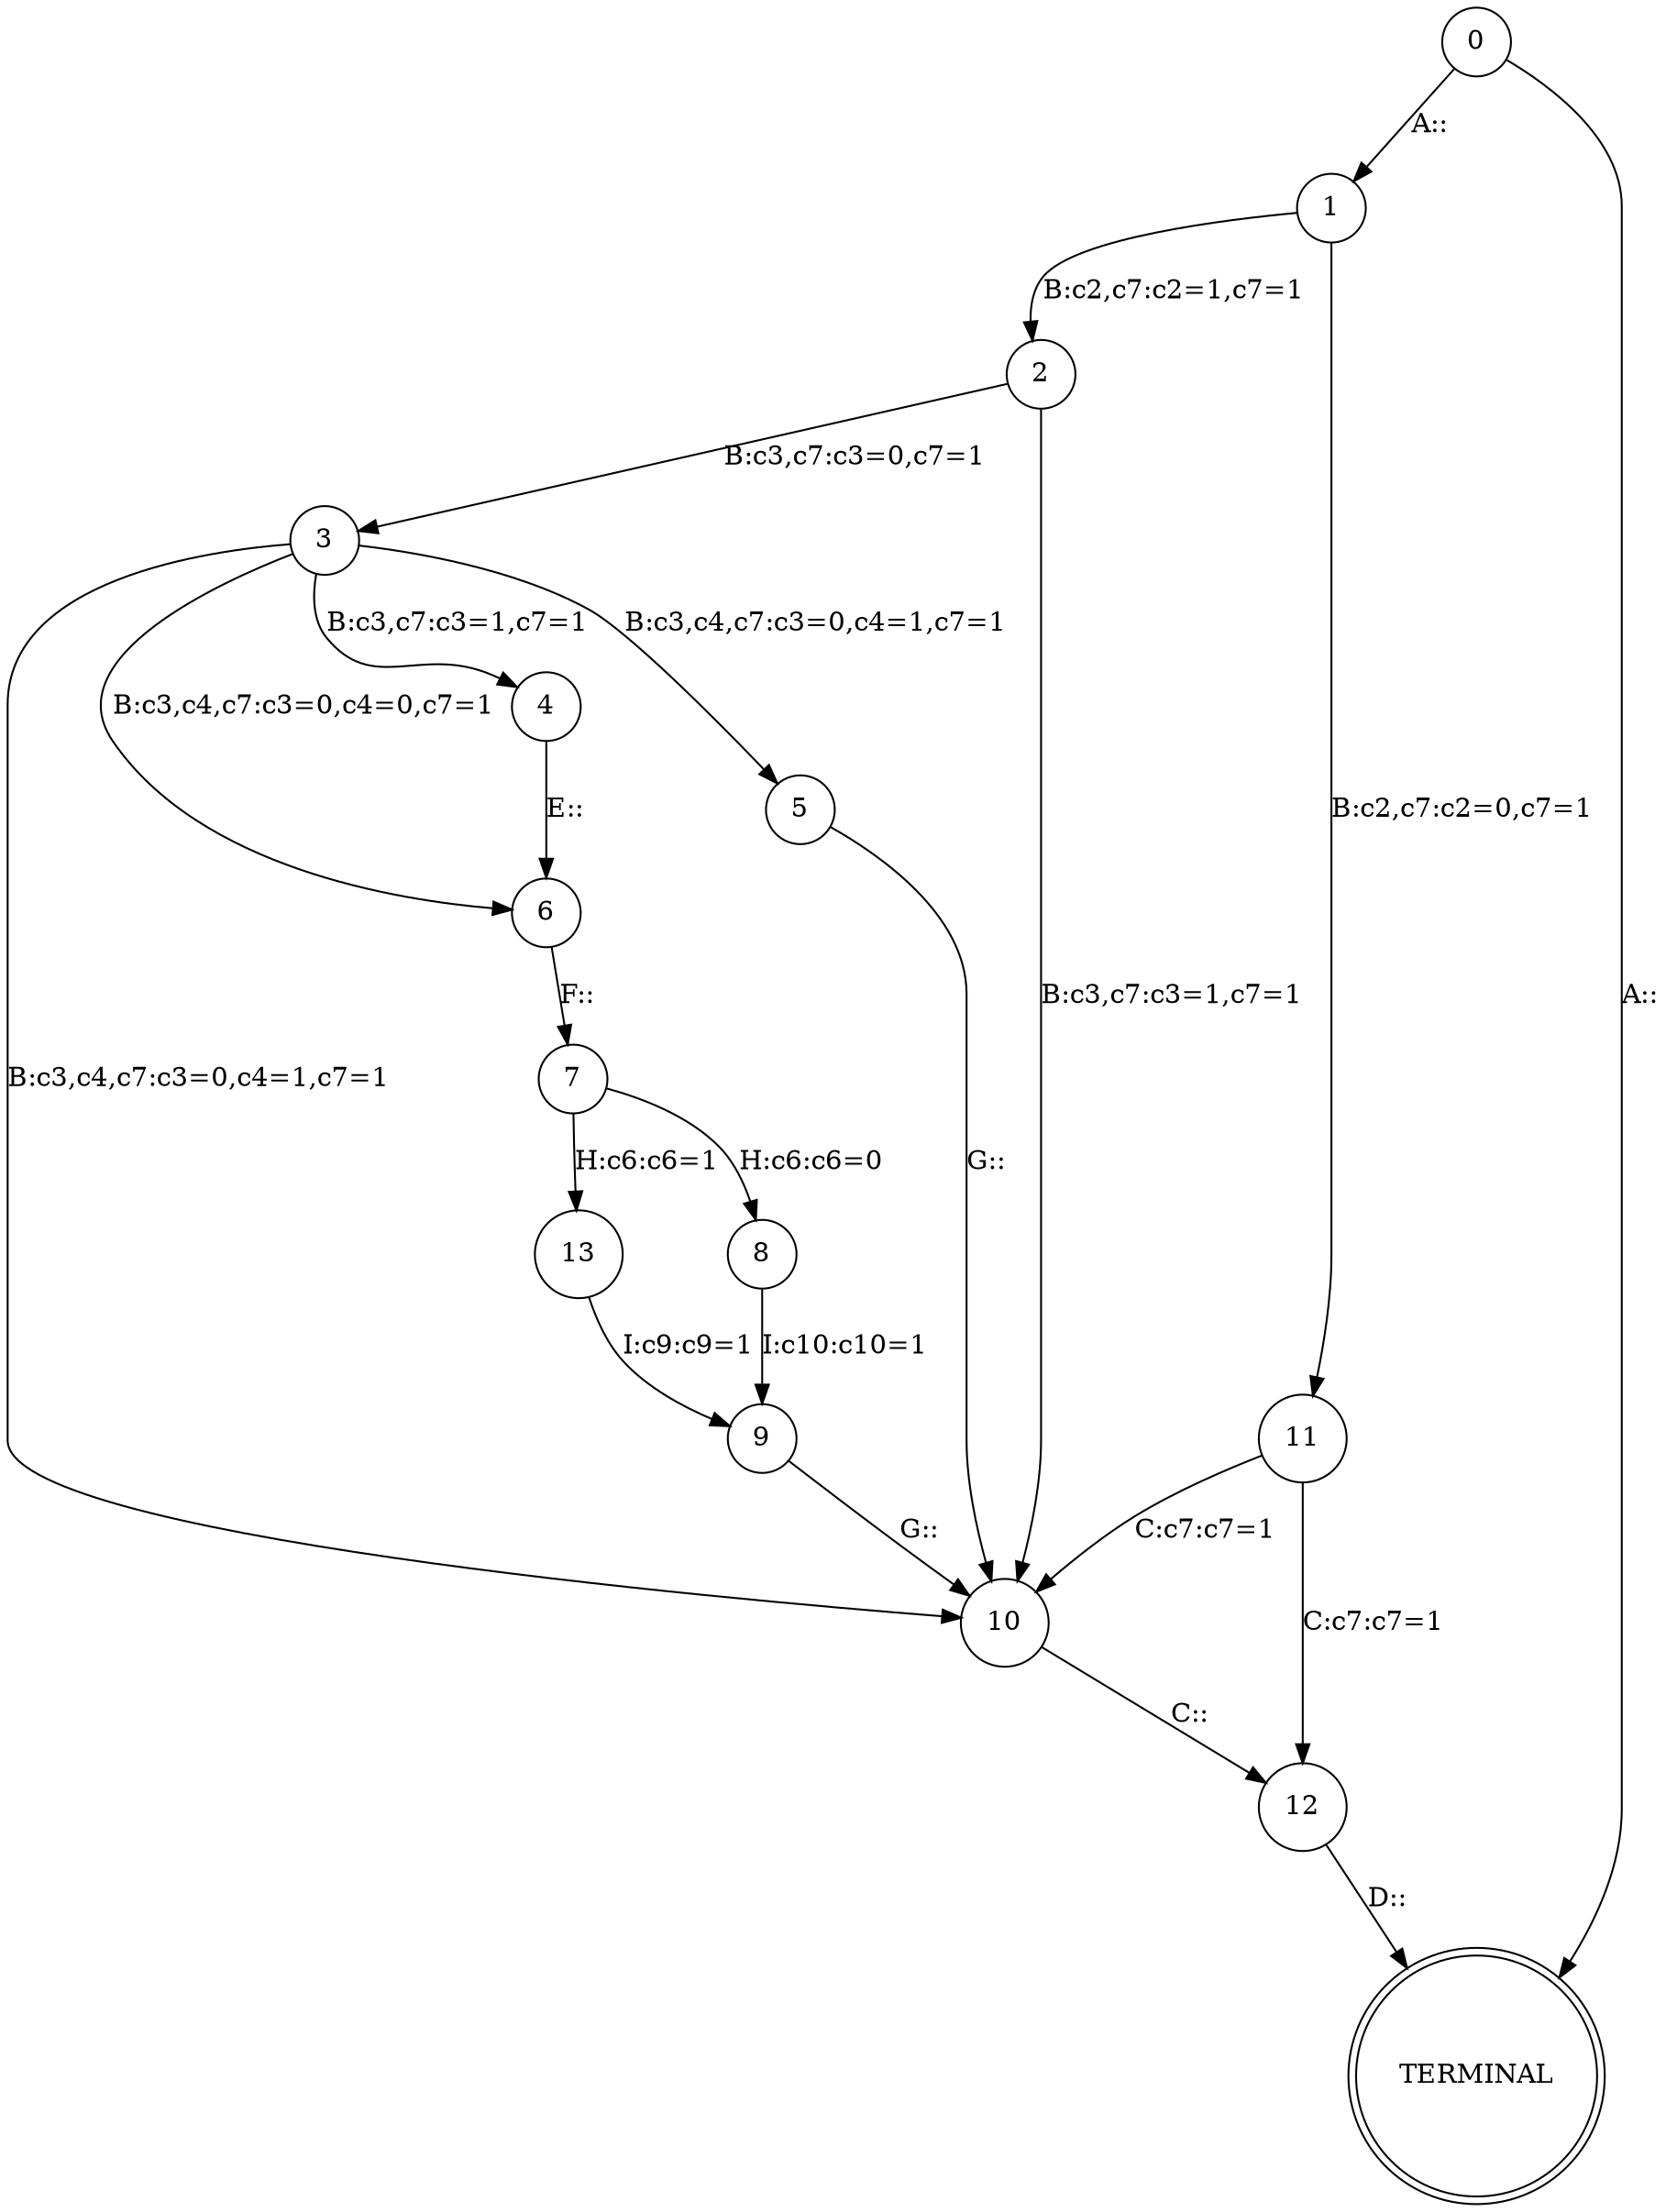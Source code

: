 digraph  {
0 [label=0, shape=circle];
1 [label=1, shape=circle];
2 [label=2, shape=circle];
3 [label=3, shape=circle];
4 [label=4, shape=circle];
5 [label=5, shape=circle];
6 [label=6, shape=circle];
7 [label=7, shape=circle];
8 [label=8, shape=circle];
9 [label=9, shape=circle];
10 [label=10, shape=circle];
11 [label=11, shape=circle];
12 [label=12, shape=circle];
13 [label=13, shape=circle];
TERMINAL [label=TERMINAL, shape=doublecircle];
0 -> 1  [label="A::", transition_probability="1/2"];
0 -> TERMINAL  [label="A::", transition_probability="1/2"];
1 -> 2  [label="B:c2,c7:c2=1,c7=1", transition_probability="1/2"];
1 -> 11  [label="B:c2,c7:c2=0,c7=1", transition_probability="1/2"];
2 -> 3  [label="B:c3,c7:c3=0,c7=1", transition_probability="1/2"];
2 -> 10  [label="B:c3,c7:c3=1,c7=1", transition_probability="1/2"];
3 -> 6  [label="B:c3,c4,c7:c3=0,c4=0,c7=1", transition_probability="1/4"];
3 -> 4  [label="B:c3,c7:c3=1,c7=1", transition_probability="1/4"];
3 -> 5  [label="B:c3,c4,c7:c3=0,c4=1,c7=1", transition_probability="1/4"];
3 -> 10  [label="B:c3,c4,c7:c3=0,c4=1,c7=1", transition_probability="1/4"];
4 -> 6  [label="E::", transition_probability="1"];
5 -> 10  [label="G::", transition_probability="1"];
6 -> 7  [label="F::", transition_probability="1"];
7 -> 8  [label="H:c6:c6=0", transition_probability="1/2"];
7 -> 13  [label="H:c6:c6=1", transition_probability="1/2"];
8 -> 9  [label="I:c10:c10=1", transition_probability="1"];
9 -> 10  [label="G::", transition_probability="1"];
10 -> 12  [label="C::", transition_probability="1"];
11 -> 10  [label="C:c7:c7=1", transition_probability="1/2"];
11 -> 12  [label="C:c7:c7=1", transition_probability="1/2"];
12 -> TERMINAL  [label="D::", transition_probability="1"];
13 -> 9  [label="I:c9:c9=1", transition_probability="1"];
}
